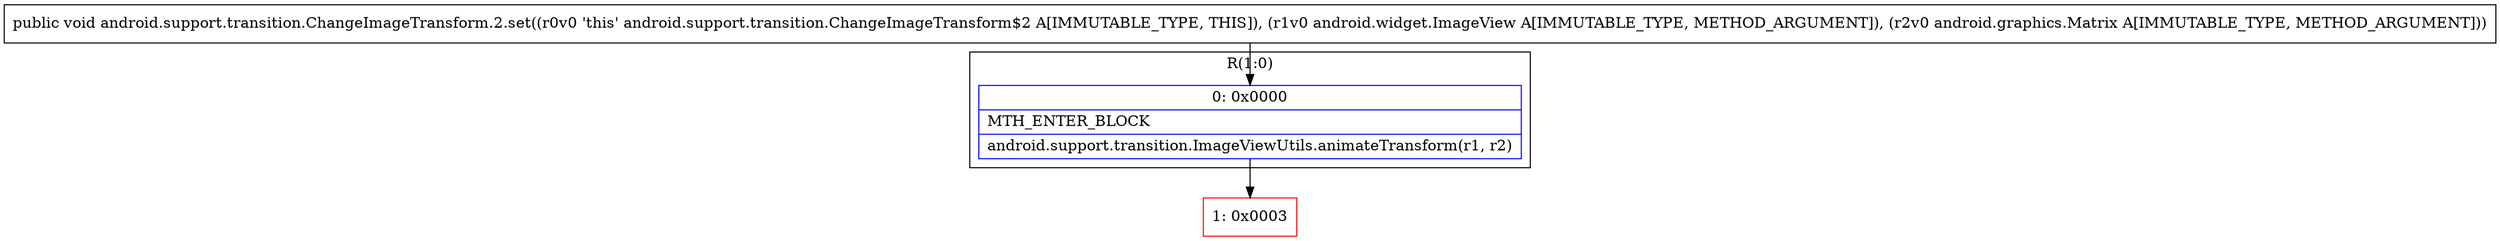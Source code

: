 digraph "CFG forandroid.support.transition.ChangeImageTransform.2.set(Landroid\/widget\/ImageView;Landroid\/graphics\/Matrix;)V" {
subgraph cluster_Region_1572099206 {
label = "R(1:0)";
node [shape=record,color=blue];
Node_0 [shape=record,label="{0\:\ 0x0000|MTH_ENTER_BLOCK\l|android.support.transition.ImageViewUtils.animateTransform(r1, r2)\l}"];
}
Node_1 [shape=record,color=red,label="{1\:\ 0x0003}"];
MethodNode[shape=record,label="{public void android.support.transition.ChangeImageTransform.2.set((r0v0 'this' android.support.transition.ChangeImageTransform$2 A[IMMUTABLE_TYPE, THIS]), (r1v0 android.widget.ImageView A[IMMUTABLE_TYPE, METHOD_ARGUMENT]), (r2v0 android.graphics.Matrix A[IMMUTABLE_TYPE, METHOD_ARGUMENT])) }"];
MethodNode -> Node_0;
Node_0 -> Node_1;
}


